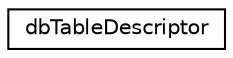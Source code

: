 digraph "Graphical Class Hierarchy"
{
 // INTERACTIVE_SVG=YES
 // LATEX_PDF_SIZE
  edge [fontname="Helvetica",fontsize="10",labelfontname="Helvetica",labelfontsize="10"];
  node [fontname="Helvetica",fontsize="10",shape=record];
  rankdir="LR";
  Node0 [label="dbTableDescriptor",height=0.2,width=0.4,color="black", fillcolor="white", style="filled",URL="$classdbTableDescriptor.html",tooltip=" "];
}
